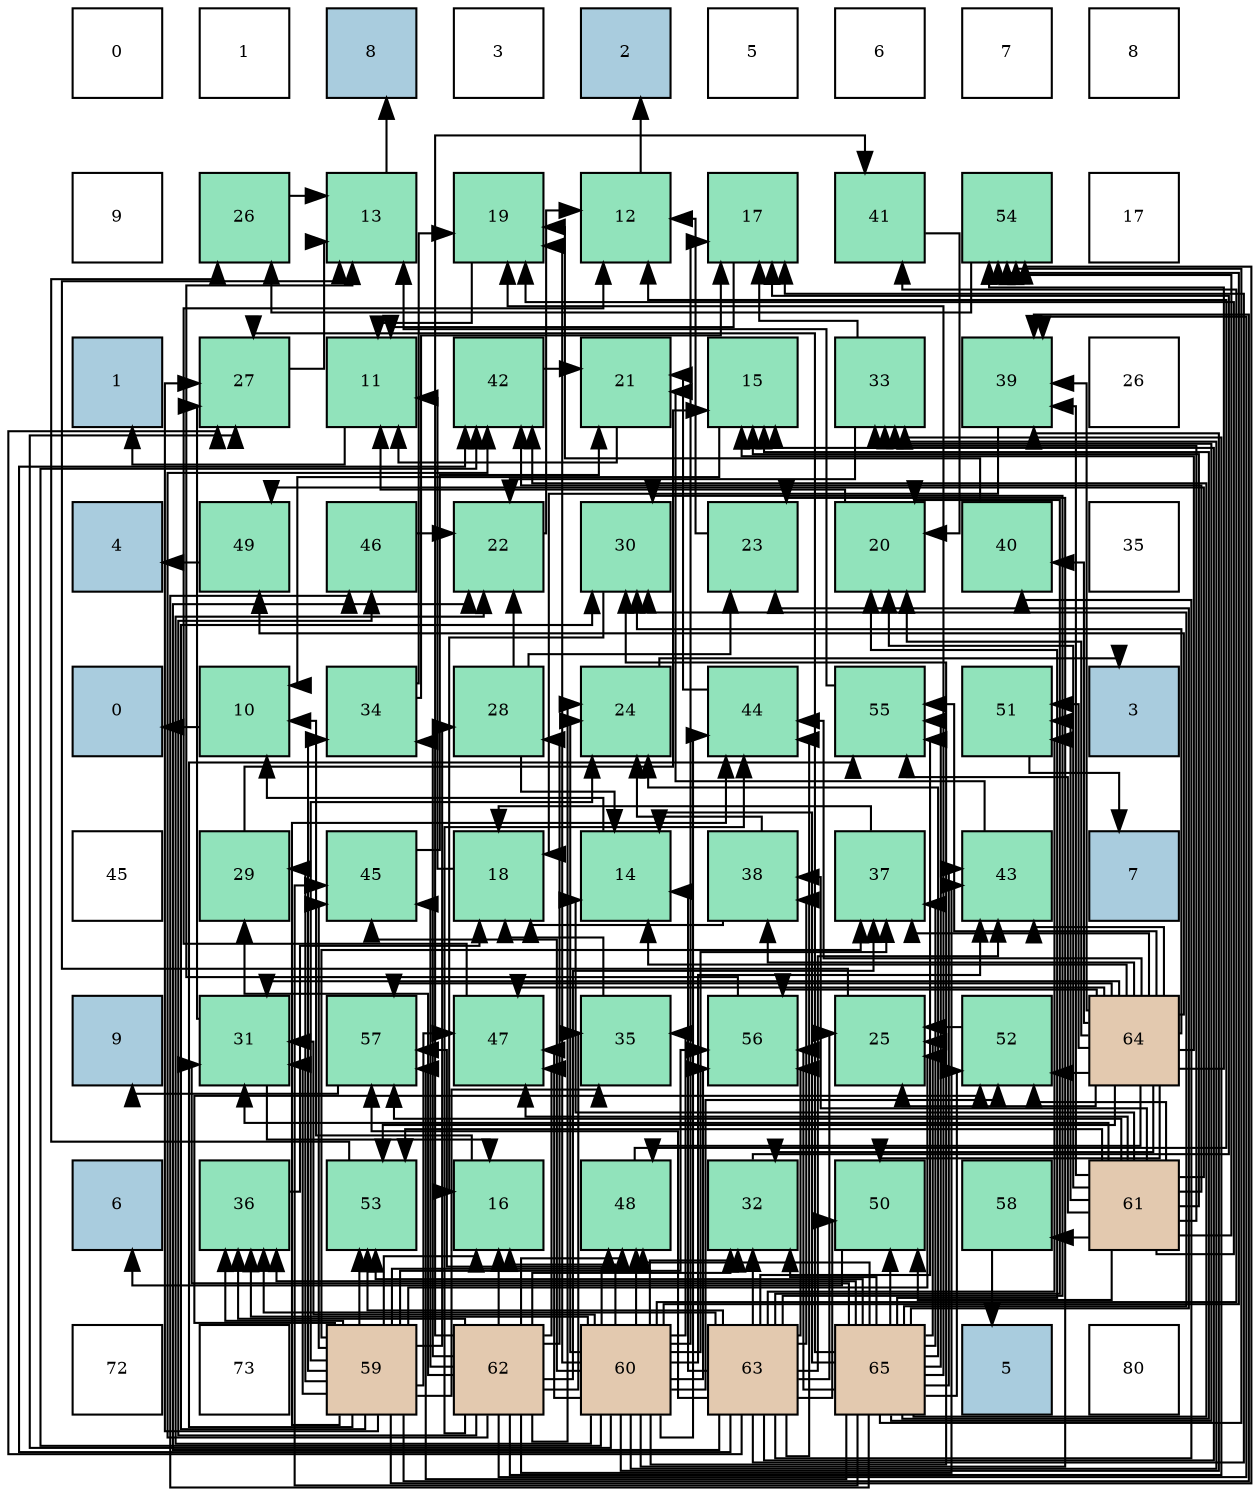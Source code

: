 digraph layout{
 rankdir=TB;
 splines=ortho;
 node [style=filled shape=square fixedsize=true width=0.6];
0[label="0", fontsize=8, fillcolor="#ffffff"];
1[label="1", fontsize=8, fillcolor="#ffffff"];
2[label="8", fontsize=8, fillcolor="#a9ccde"];
3[label="3", fontsize=8, fillcolor="#ffffff"];
4[label="2", fontsize=8, fillcolor="#a9ccde"];
5[label="5", fontsize=8, fillcolor="#ffffff"];
6[label="6", fontsize=8, fillcolor="#ffffff"];
7[label="7", fontsize=8, fillcolor="#ffffff"];
8[label="8", fontsize=8, fillcolor="#ffffff"];
9[label="9", fontsize=8, fillcolor="#ffffff"];
10[label="26", fontsize=8, fillcolor="#91e3bb"];
11[label="13", fontsize=8, fillcolor="#91e3bb"];
12[label="19", fontsize=8, fillcolor="#91e3bb"];
13[label="12", fontsize=8, fillcolor="#91e3bb"];
14[label="17", fontsize=8, fillcolor="#91e3bb"];
15[label="41", fontsize=8, fillcolor="#91e3bb"];
16[label="54", fontsize=8, fillcolor="#91e3bb"];
17[label="17", fontsize=8, fillcolor="#ffffff"];
18[label="1", fontsize=8, fillcolor="#a9ccde"];
19[label="27", fontsize=8, fillcolor="#91e3bb"];
20[label="11", fontsize=8, fillcolor="#91e3bb"];
21[label="42", fontsize=8, fillcolor="#91e3bb"];
22[label="21", fontsize=8, fillcolor="#91e3bb"];
23[label="15", fontsize=8, fillcolor="#91e3bb"];
24[label="33", fontsize=8, fillcolor="#91e3bb"];
25[label="39", fontsize=8, fillcolor="#91e3bb"];
26[label="26", fontsize=8, fillcolor="#ffffff"];
27[label="4", fontsize=8, fillcolor="#a9ccde"];
28[label="49", fontsize=8, fillcolor="#91e3bb"];
29[label="46", fontsize=8, fillcolor="#91e3bb"];
30[label="22", fontsize=8, fillcolor="#91e3bb"];
31[label="30", fontsize=8, fillcolor="#91e3bb"];
32[label="23", fontsize=8, fillcolor="#91e3bb"];
33[label="20", fontsize=8, fillcolor="#91e3bb"];
34[label="40", fontsize=8, fillcolor="#91e3bb"];
35[label="35", fontsize=8, fillcolor="#ffffff"];
36[label="0", fontsize=8, fillcolor="#a9ccde"];
37[label="10", fontsize=8, fillcolor="#91e3bb"];
38[label="34", fontsize=8, fillcolor="#91e3bb"];
39[label="28", fontsize=8, fillcolor="#91e3bb"];
40[label="24", fontsize=8, fillcolor="#91e3bb"];
41[label="44", fontsize=8, fillcolor="#91e3bb"];
42[label="55", fontsize=8, fillcolor="#91e3bb"];
43[label="51", fontsize=8, fillcolor="#91e3bb"];
44[label="3", fontsize=8, fillcolor="#a9ccde"];
45[label="45", fontsize=8, fillcolor="#ffffff"];
46[label="29", fontsize=8, fillcolor="#91e3bb"];
47[label="45", fontsize=8, fillcolor="#91e3bb"];
48[label="18", fontsize=8, fillcolor="#91e3bb"];
49[label="14", fontsize=8, fillcolor="#91e3bb"];
50[label="38", fontsize=8, fillcolor="#91e3bb"];
51[label="37", fontsize=8, fillcolor="#91e3bb"];
52[label="43", fontsize=8, fillcolor="#91e3bb"];
53[label="7", fontsize=8, fillcolor="#a9ccde"];
54[label="9", fontsize=8, fillcolor="#a9ccde"];
55[label="31", fontsize=8, fillcolor="#91e3bb"];
56[label="57", fontsize=8, fillcolor="#91e3bb"];
57[label="47", fontsize=8, fillcolor="#91e3bb"];
58[label="35", fontsize=8, fillcolor="#91e3bb"];
59[label="56", fontsize=8, fillcolor="#91e3bb"];
60[label="25", fontsize=8, fillcolor="#91e3bb"];
61[label="52", fontsize=8, fillcolor="#91e3bb"];
62[label="64", fontsize=8, fillcolor="#e3c9af"];
63[label="6", fontsize=8, fillcolor="#a9ccde"];
64[label="36", fontsize=8, fillcolor="#91e3bb"];
65[label="53", fontsize=8, fillcolor="#91e3bb"];
66[label="16", fontsize=8, fillcolor="#91e3bb"];
67[label="48", fontsize=8, fillcolor="#91e3bb"];
68[label="32", fontsize=8, fillcolor="#91e3bb"];
69[label="50", fontsize=8, fillcolor="#91e3bb"];
70[label="58", fontsize=8, fillcolor="#91e3bb"];
71[label="61", fontsize=8, fillcolor="#e3c9af"];
72[label="72", fontsize=8, fillcolor="#ffffff"];
73[label="73", fontsize=8, fillcolor="#ffffff"];
74[label="59", fontsize=8, fillcolor="#e3c9af"];
75[label="62", fontsize=8, fillcolor="#e3c9af"];
76[label="60", fontsize=8, fillcolor="#e3c9af"];
77[label="63", fontsize=8, fillcolor="#e3c9af"];
78[label="65", fontsize=8, fillcolor="#e3c9af"];
79[label="5", fontsize=8, fillcolor="#a9ccde"];
80[label="80", fontsize=8, fillcolor="#ffffff"];
edge [constraint=false, style=vis];37 -> 36;
20 -> 18;
13 -> 4;
11 -> 2;
49 -> 37;
23 -> 37;
66 -> 37;
14 -> 20;
48 -> 20;
12 -> 20;
33 -> 20;
22 -> 20;
30 -> 13;
32 -> 13;
40 -> 44;
60 -> 11;
10 -> 11;
19 -> 11;
39 -> 49;
39 -> 30;
39 -> 32;
46 -> 23;
31 -> 66;
55 -> 66;
55 -> 19;
68 -> 14;
24 -> 14;
24 -> 30;
38 -> 14;
38 -> 12;
58 -> 48;
64 -> 48;
51 -> 48;
50 -> 48;
50 -> 40;
25 -> 48;
34 -> 12;
15 -> 33;
21 -> 22;
52 -> 22;
41 -> 22;
47 -> 22;
29 -> 30;
57 -> 13;
67 -> 13;
28 -> 27;
69 -> 63;
43 -> 53;
61 -> 60;
65 -> 10;
16 -> 10;
42 -> 11;
59 -> 11;
56 -> 54;
70 -> 79;
74 -> 66;
74 -> 40;
74 -> 60;
74 -> 19;
74 -> 39;
74 -> 46;
74 -> 31;
74 -> 55;
74 -> 38;
74 -> 58;
74 -> 64;
74 -> 51;
74 -> 25;
74 -> 41;
74 -> 47;
74 -> 57;
74 -> 67;
74 -> 61;
74 -> 65;
74 -> 16;
74 -> 42;
74 -> 59;
76 -> 66;
76 -> 14;
76 -> 12;
76 -> 30;
76 -> 32;
76 -> 40;
76 -> 19;
76 -> 31;
76 -> 55;
76 -> 68;
76 -> 24;
76 -> 58;
76 -> 64;
76 -> 51;
76 -> 25;
76 -> 15;
76 -> 21;
76 -> 52;
76 -> 41;
76 -> 47;
76 -> 57;
76 -> 67;
76 -> 61;
76 -> 16;
76 -> 59;
76 -> 56;
71 -> 49;
71 -> 23;
71 -> 12;
71 -> 33;
71 -> 55;
71 -> 24;
71 -> 50;
71 -> 25;
71 -> 21;
71 -> 57;
71 -> 28;
71 -> 69;
71 -> 43;
71 -> 61;
71 -> 65;
71 -> 16;
71 -> 42;
71 -> 56;
71 -> 70;
75 -> 66;
75 -> 40;
75 -> 39;
75 -> 46;
75 -> 68;
75 -> 24;
75 -> 38;
75 -> 58;
75 -> 64;
75 -> 51;
75 -> 25;
75 -> 15;
75 -> 21;
75 -> 52;
75 -> 41;
75 -> 47;
75 -> 29;
75 -> 57;
75 -> 67;
77 -> 49;
77 -> 23;
77 -> 14;
77 -> 33;
77 -> 30;
77 -> 60;
77 -> 19;
77 -> 31;
77 -> 68;
77 -> 64;
77 -> 50;
77 -> 34;
77 -> 21;
77 -> 52;
77 -> 41;
77 -> 69;
77 -> 43;
77 -> 65;
77 -> 42;
77 -> 59;
77 -> 56;
62 -> 49;
62 -> 23;
62 -> 33;
62 -> 60;
62 -> 31;
62 -> 55;
62 -> 68;
62 -> 51;
62 -> 50;
62 -> 25;
62 -> 34;
62 -> 52;
62 -> 41;
62 -> 57;
62 -> 67;
62 -> 28;
62 -> 69;
62 -> 43;
62 -> 61;
62 -> 65;
62 -> 16;
62 -> 42;
62 -> 59;
62 -> 56;
78 -> 49;
78 -> 23;
78 -> 12;
78 -> 33;
78 -> 32;
78 -> 40;
78 -> 60;
78 -> 19;
78 -> 31;
78 -> 55;
78 -> 68;
78 -> 24;
78 -> 64;
78 -> 51;
78 -> 21;
78 -> 52;
78 -> 47;
78 -> 29;
78 -> 67;
78 -> 69;
78 -> 61;
78 -> 65;
78 -> 16;
78 -> 42;
78 -> 59;
78 -> 56;
edge [constraint=true, style=invis];
0 -> 9 -> 18 -> 27 -> 36 -> 45 -> 54 -> 63 -> 72;
1 -> 10 -> 19 -> 28 -> 37 -> 46 -> 55 -> 64 -> 73;
2 -> 11 -> 20 -> 29 -> 38 -> 47 -> 56 -> 65 -> 74;
3 -> 12 -> 21 -> 30 -> 39 -> 48 -> 57 -> 66 -> 75;
4 -> 13 -> 22 -> 31 -> 40 -> 49 -> 58 -> 67 -> 76;
5 -> 14 -> 23 -> 32 -> 41 -> 50 -> 59 -> 68 -> 77;
6 -> 15 -> 24 -> 33 -> 42 -> 51 -> 60 -> 69 -> 78;
7 -> 16 -> 25 -> 34 -> 43 -> 52 -> 61 -> 70 -> 79;
8 -> 17 -> 26 -> 35 -> 44 -> 53 -> 62 -> 71 -> 80;
rank = same {0 -> 1 -> 2 -> 3 -> 4 -> 5 -> 6 -> 7 -> 8};
rank = same {9 -> 10 -> 11 -> 12 -> 13 -> 14 -> 15 -> 16 -> 17};
rank = same {18 -> 19 -> 20 -> 21 -> 22 -> 23 -> 24 -> 25 -> 26};
rank = same {27 -> 28 -> 29 -> 30 -> 31 -> 32 -> 33 -> 34 -> 35};
rank = same {36 -> 37 -> 38 -> 39 -> 40 -> 41 -> 42 -> 43 -> 44};
rank = same {45 -> 46 -> 47 -> 48 -> 49 -> 50 -> 51 -> 52 -> 53};
rank = same {54 -> 55 -> 56 -> 57 -> 58 -> 59 -> 60 -> 61 -> 62};
rank = same {63 -> 64 -> 65 -> 66 -> 67 -> 68 -> 69 -> 70 -> 71};
rank = same {72 -> 73 -> 74 -> 75 -> 76 -> 77 -> 78 -> 79 -> 80};
}